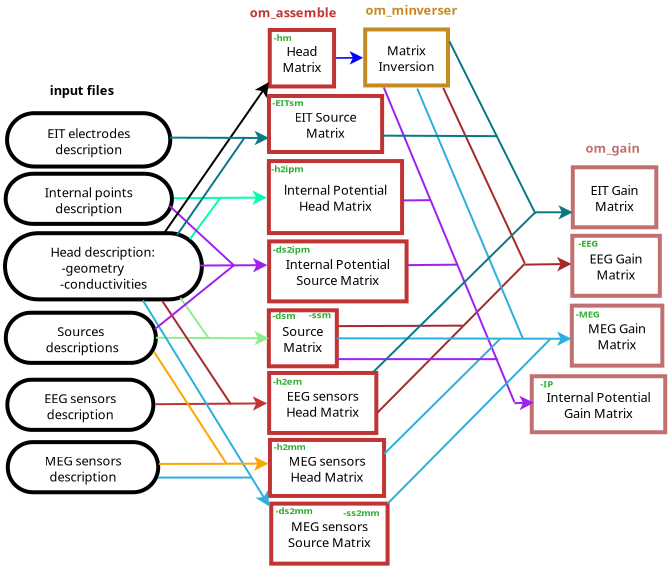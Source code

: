 <?xml version="1.0" encoding="UTF-8"?>
<dia:diagram xmlns:dia="http://www.lysator.liu.se/~alla/dia/">
  <dia:layer name="Background" visible="true" active="true">
    <dia:object type="Flowchart - Terminal" version="1" id="O0">
      <dia:attribute name="obj_pos">
        <dia:point val="-9.387,3.154"/>
      </dia:attribute>
      <dia:attribute name="obj_bb">
        <dia:rectangle val="-9.487,3.054;0.556,6.561"/>
      </dia:attribute>
      <dia:attribute name="meta">
        <dia:composite type="dict"/>
      </dia:attribute>
      <dia:attribute name="elem_corner">
        <dia:point val="-9.387,3.154"/>
      </dia:attribute>
      <dia:attribute name="elem_width">
        <dia:real val="9.843"/>
      </dia:attribute>
      <dia:attribute name="elem_height">
        <dia:real val="3.307"/>
      </dia:attribute>
      <dia:attribute name="line_width">
        <dia:real val="0.2"/>
      </dia:attribute>
      <dia:attribute name="line_colour">
        <dia:color val="#000000"/>
      </dia:attribute>
      <dia:attribute name="fill_colour">
        <dia:color val="#ffffff"/>
      </dia:attribute>
      <dia:attribute name="show_background">
        <dia:boolean val="true"/>
      </dia:attribute>
      <dia:attribute name="line_style">
        <dia:enum val="0"/>
        <dia:real val="1"/>
      </dia:attribute>
      <dia:attribute name="padding">
        <dia:real val="0.354"/>
      </dia:attribute>
      <dia:attribute name="text">
        <dia:composite type="text">
          <dia:attribute name="string">
            <dia:string>#Head description:
-geometry       
-conductivities#</dia:string>
          </dia:attribute>
          <dia:attribute name="font">
            <dia:font family="sans" style="0" name="Helvetica"/>
          </dia:attribute>
          <dia:attribute name="height">
            <dia:real val="0.8"/>
          </dia:attribute>
          <dia:attribute name="pos">
            <dia:point val="-4.465,4.208"/>
          </dia:attribute>
          <dia:attribute name="color">
            <dia:color val="#000000"/>
          </dia:attribute>
          <dia:attribute name="alignment">
            <dia:enum val="1"/>
          </dia:attribute>
        </dia:composite>
      </dia:attribute>
      <dia:attribute name="flip_horizontal">
        <dia:boolean val="false"/>
      </dia:attribute>
      <dia:attribute name="flip_vertical">
        <dia:boolean val="false"/>
      </dia:attribute>
      <dia:attribute name="subscale">
        <dia:real val="1"/>
      </dia:attribute>
    </dia:object>
    <dia:object type="Flowchart - Box" version="0" id="O1">
      <dia:attribute name="obj_pos">
        <dia:point val="3.851,-7.008"/>
      </dia:attribute>
      <dia:attribute name="obj_bb">
        <dia:rectangle val="3.751,-7.108;7.166,-4.084"/>
      </dia:attribute>
      <dia:attribute name="elem_corner">
        <dia:point val="3.851,-7.008"/>
      </dia:attribute>
      <dia:attribute name="elem_width">
        <dia:real val="3.215"/>
      </dia:attribute>
      <dia:attribute name="elem_height">
        <dia:real val="2.825"/>
      </dia:attribute>
      <dia:attribute name="border_width">
        <dia:real val="0.2"/>
      </dia:attribute>
      <dia:attribute name="border_color">
        <dia:color val="#c23434"/>
      </dia:attribute>
      <dia:attribute name="show_background">
        <dia:boolean val="true"/>
      </dia:attribute>
      <dia:attribute name="padding">
        <dia:real val="0.5"/>
      </dia:attribute>
      <dia:attribute name="text">
        <dia:composite type="text">
          <dia:attribute name="string">
            <dia:string>#Head
Matrix#</dia:string>
          </dia:attribute>
          <dia:attribute name="font">
            <dia:font family="sans" style="0" name="Helvetica"/>
          </dia:attribute>
          <dia:attribute name="height">
            <dia:real val="0.8"/>
          </dia:attribute>
          <dia:attribute name="pos">
            <dia:point val="5.458,-5.801"/>
          </dia:attribute>
          <dia:attribute name="color">
            <dia:color val="#000000"/>
          </dia:attribute>
          <dia:attribute name="alignment">
            <dia:enum val="1"/>
          </dia:attribute>
        </dia:composite>
      </dia:attribute>
    </dia:object>
    <dia:object type="Flowchart - Box" version="0" id="O2">
      <dia:attribute name="obj_pos">
        <dia:point val="3.805,7.008"/>
      </dia:attribute>
      <dia:attribute name="obj_bb">
        <dia:rectangle val="3.705,6.908;7.305,9.908"/>
      </dia:attribute>
      <dia:attribute name="elem_corner">
        <dia:point val="3.805,7.008"/>
      </dia:attribute>
      <dia:attribute name="elem_width">
        <dia:real val="3.4"/>
      </dia:attribute>
      <dia:attribute name="elem_height">
        <dia:real val="2.8"/>
      </dia:attribute>
      <dia:attribute name="border_width">
        <dia:real val="0.2"/>
      </dia:attribute>
      <dia:attribute name="border_color">
        <dia:color val="#c23434"/>
      </dia:attribute>
      <dia:attribute name="show_background">
        <dia:boolean val="true"/>
      </dia:attribute>
      <dia:attribute name="padding">
        <dia:real val="0.5"/>
      </dia:attribute>
      <dia:attribute name="text">
        <dia:composite type="text">
          <dia:attribute name="string">
            <dia:string>#Source
Matrix#</dia:string>
          </dia:attribute>
          <dia:attribute name="font">
            <dia:font family="sans" style="0" name="Helvetica"/>
          </dia:attribute>
          <dia:attribute name="height">
            <dia:real val="0.8"/>
          </dia:attribute>
          <dia:attribute name="pos">
            <dia:point val="5.505,8.203"/>
          </dia:attribute>
          <dia:attribute name="color">
            <dia:color val="#000000"/>
          </dia:attribute>
          <dia:attribute name="alignment">
            <dia:enum val="1"/>
          </dia:attribute>
        </dia:composite>
      </dia:attribute>
    </dia:object>
    <dia:object type="Flowchart - Terminal" version="1" id="O3">
      <dia:attribute name="obj_pos">
        <dia:point val="-9.347,7.129"/>
      </dia:attribute>
      <dia:attribute name="obj_bb">
        <dia:rectangle val="-9.447,7.029;-1.744,9.736"/>
      </dia:attribute>
      <dia:attribute name="meta">
        <dia:composite type="dict"/>
      </dia:attribute>
      <dia:attribute name="elem_corner">
        <dia:point val="-9.347,7.129"/>
      </dia:attribute>
      <dia:attribute name="elem_width">
        <dia:real val="7.503"/>
      </dia:attribute>
      <dia:attribute name="elem_height">
        <dia:real val="2.507"/>
      </dia:attribute>
      <dia:attribute name="line_width">
        <dia:real val="0.2"/>
      </dia:attribute>
      <dia:attribute name="line_colour">
        <dia:color val="#000000"/>
      </dia:attribute>
      <dia:attribute name="fill_colour">
        <dia:color val="#ffffff"/>
      </dia:attribute>
      <dia:attribute name="show_background">
        <dia:boolean val="true"/>
      </dia:attribute>
      <dia:attribute name="line_style">
        <dia:enum val="0"/>
        <dia:real val="1"/>
      </dia:attribute>
      <dia:attribute name="padding">
        <dia:real val="0.354"/>
      </dia:attribute>
      <dia:attribute name="text">
        <dia:composite type="text">
          <dia:attribute name="string">
            <dia:string>#Sources
 descriptions#</dia:string>
          </dia:attribute>
          <dia:attribute name="font">
            <dia:font family="sans" style="0" name="Helvetica"/>
          </dia:attribute>
          <dia:attribute name="height">
            <dia:real val="0.8"/>
          </dia:attribute>
          <dia:attribute name="pos">
            <dia:point val="-5.596,8.183"/>
          </dia:attribute>
          <dia:attribute name="color">
            <dia:color val="#000000"/>
          </dia:attribute>
          <dia:attribute name="alignment">
            <dia:enum val="1"/>
          </dia:attribute>
        </dia:composite>
      </dia:attribute>
      <dia:attribute name="flip_horizontal">
        <dia:boolean val="false"/>
      </dia:attribute>
      <dia:attribute name="flip_vertical">
        <dia:boolean val="false"/>
      </dia:attribute>
      <dia:attribute name="subscale">
        <dia:real val="1"/>
      </dia:attribute>
    </dia:object>
    <dia:object type="Flowchart - Terminal" version="1" id="O4">
      <dia:attribute name="obj_pos">
        <dia:point val="-9.27,10.479"/>
      </dia:attribute>
      <dia:attribute name="obj_bb">
        <dia:rectangle val="-9.37,10.379;-1.87,13.086"/>
      </dia:attribute>
      <dia:attribute name="meta">
        <dia:composite type="dict"/>
      </dia:attribute>
      <dia:attribute name="elem_corner">
        <dia:point val="-9.27,10.479"/>
      </dia:attribute>
      <dia:attribute name="elem_width">
        <dia:real val="7.301"/>
      </dia:attribute>
      <dia:attribute name="elem_height">
        <dia:real val="2.507"/>
      </dia:attribute>
      <dia:attribute name="line_width">
        <dia:real val="0.2"/>
      </dia:attribute>
      <dia:attribute name="line_colour">
        <dia:color val="#000000"/>
      </dia:attribute>
      <dia:attribute name="fill_colour">
        <dia:color val="#ffffff"/>
      </dia:attribute>
      <dia:attribute name="show_background">
        <dia:boolean val="true"/>
      </dia:attribute>
      <dia:attribute name="line_style">
        <dia:enum val="0"/>
        <dia:real val="1"/>
      </dia:attribute>
      <dia:attribute name="padding">
        <dia:real val="0.354"/>
      </dia:attribute>
      <dia:attribute name="text">
        <dia:composite type="text">
          <dia:attribute name="string">
            <dia:string>#EEG sensors
description#</dia:string>
          </dia:attribute>
          <dia:attribute name="font">
            <dia:font family="sans" style="0" name="Helvetica"/>
          </dia:attribute>
          <dia:attribute name="height">
            <dia:real val="0.8"/>
          </dia:attribute>
          <dia:attribute name="pos">
            <dia:point val="-5.62,11.533"/>
          </dia:attribute>
          <dia:attribute name="color">
            <dia:color val="#000000"/>
          </dia:attribute>
          <dia:attribute name="alignment">
            <dia:enum val="1"/>
          </dia:attribute>
        </dia:composite>
      </dia:attribute>
      <dia:attribute name="flip_horizontal">
        <dia:boolean val="false"/>
      </dia:attribute>
      <dia:attribute name="flip_vertical">
        <dia:boolean val="false"/>
      </dia:attribute>
      <dia:attribute name="subscale">
        <dia:real val="1"/>
      </dia:attribute>
    </dia:object>
    <dia:object type="Flowchart - Terminal" version="1" id="O5">
      <dia:attribute name="obj_pos">
        <dia:point val="-9.248,13.599"/>
      </dia:attribute>
      <dia:attribute name="obj_bb">
        <dia:rectangle val="-9.348,13.499;-1.626,16.206"/>
      </dia:attribute>
      <dia:attribute name="meta">
        <dia:composite type="dict"/>
      </dia:attribute>
      <dia:attribute name="elem_corner">
        <dia:point val="-9.248,13.599"/>
      </dia:attribute>
      <dia:attribute name="elem_width">
        <dia:real val="7.522"/>
      </dia:attribute>
      <dia:attribute name="elem_height">
        <dia:real val="2.507"/>
      </dia:attribute>
      <dia:attribute name="line_width">
        <dia:real val="0.2"/>
      </dia:attribute>
      <dia:attribute name="line_colour">
        <dia:color val="#000000"/>
      </dia:attribute>
      <dia:attribute name="fill_colour">
        <dia:color val="#ffffff"/>
      </dia:attribute>
      <dia:attribute name="show_background">
        <dia:boolean val="true"/>
      </dia:attribute>
      <dia:attribute name="line_style">
        <dia:enum val="0"/>
        <dia:real val="1"/>
      </dia:attribute>
      <dia:attribute name="padding">
        <dia:real val="0.354"/>
      </dia:attribute>
      <dia:attribute name="text">
        <dia:composite type="text">
          <dia:attribute name="string">
            <dia:string>#MEG sensors
description#</dia:string>
          </dia:attribute>
          <dia:attribute name="font">
            <dia:font family="sans" style="0" name="Helvetica"/>
          </dia:attribute>
          <dia:attribute name="height">
            <dia:real val="0.8"/>
          </dia:attribute>
          <dia:attribute name="pos">
            <dia:point val="-5.487,14.653"/>
          </dia:attribute>
          <dia:attribute name="color">
            <dia:color val="#000000"/>
          </dia:attribute>
          <dia:attribute name="alignment">
            <dia:enum val="1"/>
          </dia:attribute>
        </dia:composite>
      </dia:attribute>
      <dia:attribute name="flip_horizontal">
        <dia:boolean val="false"/>
      </dia:attribute>
      <dia:attribute name="flip_vertical">
        <dia:boolean val="false"/>
      </dia:attribute>
      <dia:attribute name="subscale">
        <dia:real val="1"/>
      </dia:attribute>
    </dia:object>
    <dia:object type="Flowchart - Box" version="0" id="O6">
      <dia:attribute name="obj_pos">
        <dia:point val="3.82,10.141"/>
      </dia:attribute>
      <dia:attribute name="obj_bb">
        <dia:rectangle val="3.72,10.041;9.28,13.241"/>
      </dia:attribute>
      <dia:attribute name="elem_corner">
        <dia:point val="3.82,10.141"/>
      </dia:attribute>
      <dia:attribute name="elem_width">
        <dia:real val="5.36"/>
      </dia:attribute>
      <dia:attribute name="elem_height">
        <dia:real val="3"/>
      </dia:attribute>
      <dia:attribute name="border_width">
        <dia:real val="0.2"/>
      </dia:attribute>
      <dia:attribute name="border_color">
        <dia:color val="#c23434"/>
      </dia:attribute>
      <dia:attribute name="show_background">
        <dia:boolean val="true"/>
      </dia:attribute>
      <dia:attribute name="padding">
        <dia:real val="0.6"/>
      </dia:attribute>
      <dia:attribute name="text">
        <dia:composite type="text">
          <dia:attribute name="string">
            <dia:string>#EEG sensors
Head Matrix#</dia:string>
          </dia:attribute>
          <dia:attribute name="font">
            <dia:font family="sans" style="0" name="Helvetica"/>
          </dia:attribute>
          <dia:attribute name="height">
            <dia:real val="0.8"/>
          </dia:attribute>
          <dia:attribute name="pos">
            <dia:point val="6.5,11.436"/>
          </dia:attribute>
          <dia:attribute name="color">
            <dia:color val="#000000"/>
          </dia:attribute>
          <dia:attribute name="alignment">
            <dia:enum val="1"/>
          </dia:attribute>
        </dia:composite>
      </dia:attribute>
    </dia:object>
    <dia:object type="Flowchart - Box" version="0" id="O7">
      <dia:attribute name="obj_pos">
        <dia:point val="3.86,13.491"/>
      </dia:attribute>
      <dia:attribute name="obj_bb">
        <dia:rectangle val="3.76,13.391;9.667,16.391"/>
      </dia:attribute>
      <dia:attribute name="elem_corner">
        <dia:point val="3.86,13.491"/>
      </dia:attribute>
      <dia:attribute name="elem_width">
        <dia:real val="5.706"/>
      </dia:attribute>
      <dia:attribute name="elem_height">
        <dia:real val="2.8"/>
      </dia:attribute>
      <dia:attribute name="border_width">
        <dia:real val="0.2"/>
      </dia:attribute>
      <dia:attribute name="border_color">
        <dia:color val="#c23434"/>
      </dia:attribute>
      <dia:attribute name="show_background">
        <dia:boolean val="true"/>
      </dia:attribute>
      <dia:attribute name="padding">
        <dia:real val="0.5"/>
      </dia:attribute>
      <dia:attribute name="text">
        <dia:composite type="text">
          <dia:attribute name="string">
            <dia:string>#MEG sensors
Head Matrix#</dia:string>
          </dia:attribute>
          <dia:attribute name="font">
            <dia:font family="sans" style="0" name="Helvetica"/>
          </dia:attribute>
          <dia:attribute name="height">
            <dia:real val="0.8"/>
          </dia:attribute>
          <dia:attribute name="pos">
            <dia:point val="6.714,14.686"/>
          </dia:attribute>
          <dia:attribute name="color">
            <dia:color val="#000000"/>
          </dia:attribute>
          <dia:attribute name="alignment">
            <dia:enum val="1"/>
          </dia:attribute>
        </dia:composite>
      </dia:attribute>
    </dia:object>
    <dia:object type="Flowchart - Box" version="0" id="O8">
      <dia:attribute name="obj_pos">
        <dia:point val="3.925,16.674"/>
      </dia:attribute>
      <dia:attribute name="obj_bb">
        <dia:rectangle val="3.825,16.575;9.842,19.774"/>
      </dia:attribute>
      <dia:attribute name="elem_corner">
        <dia:point val="3.925,16.674"/>
      </dia:attribute>
      <dia:attribute name="elem_width">
        <dia:real val="5.817"/>
      </dia:attribute>
      <dia:attribute name="elem_height">
        <dia:real val="3"/>
      </dia:attribute>
      <dia:attribute name="border_width">
        <dia:real val="0.2"/>
      </dia:attribute>
      <dia:attribute name="border_color">
        <dia:color val="#c23434"/>
      </dia:attribute>
      <dia:attribute name="show_background">
        <dia:boolean val="true"/>
      </dia:attribute>
      <dia:attribute name="padding">
        <dia:real val="0.6"/>
      </dia:attribute>
      <dia:attribute name="text">
        <dia:composite type="text">
          <dia:attribute name="string">
            <dia:string>#MEG sensors
Source Matrix#</dia:string>
          </dia:attribute>
          <dia:attribute name="font">
            <dia:font family="sans" style="0" name="Helvetica"/>
          </dia:attribute>
          <dia:attribute name="height">
            <dia:real val="0.8"/>
          </dia:attribute>
          <dia:attribute name="pos">
            <dia:point val="6.833,17.97"/>
          </dia:attribute>
          <dia:attribute name="color">
            <dia:color val="#000000"/>
          </dia:attribute>
          <dia:attribute name="alignment">
            <dia:enum val="1"/>
          </dia:attribute>
        </dia:composite>
      </dia:attribute>
    </dia:object>
    <dia:object type="Flowchart - Box" version="0" id="O9">
      <dia:attribute name="obj_pos">
        <dia:point val="8.622,-7.034"/>
      </dia:attribute>
      <dia:attribute name="obj_bb">
        <dia:rectangle val="8.522,-7.134;12.862,-4.134"/>
      </dia:attribute>
      <dia:attribute name="elem_corner">
        <dia:point val="8.622,-7.034"/>
      </dia:attribute>
      <dia:attribute name="elem_width">
        <dia:real val="4.14"/>
      </dia:attribute>
      <dia:attribute name="elem_height">
        <dia:real val="2.8"/>
      </dia:attribute>
      <dia:attribute name="border_width">
        <dia:real val="0.2"/>
      </dia:attribute>
      <dia:attribute name="border_color">
        <dia:color val="#c58a20"/>
      </dia:attribute>
      <dia:attribute name="show_background">
        <dia:boolean val="true"/>
      </dia:attribute>
      <dia:attribute name="padding">
        <dia:real val="0.5"/>
      </dia:attribute>
      <dia:attribute name="text">
        <dia:composite type="text">
          <dia:attribute name="string">
            <dia:string>#Matrix
Inversion#</dia:string>
          </dia:attribute>
          <dia:attribute name="font">
            <dia:font family="sans" style="0" name="Helvetica"/>
          </dia:attribute>
          <dia:attribute name="height">
            <dia:real val="0.8"/>
          </dia:attribute>
          <dia:attribute name="pos">
            <dia:point val="10.692,-5.839"/>
          </dia:attribute>
          <dia:attribute name="color">
            <dia:color val="#000000"/>
          </dia:attribute>
          <dia:attribute name="alignment">
            <dia:enum val="1"/>
          </dia:attribute>
        </dia:composite>
      </dia:attribute>
    </dia:object>
    <dia:object type="Flowchart - Box" version="0" id="O10">
      <dia:attribute name="obj_pos">
        <dia:point val="18.978,3.283"/>
      </dia:attribute>
      <dia:attribute name="obj_bb">
        <dia:rectangle val="18.878,3.183;23.455,6.383"/>
      </dia:attribute>
      <dia:attribute name="elem_corner">
        <dia:point val="18.978,3.283"/>
      </dia:attribute>
      <dia:attribute name="elem_width">
        <dia:real val="4.378"/>
      </dia:attribute>
      <dia:attribute name="elem_height">
        <dia:real val="3"/>
      </dia:attribute>
      <dia:attribute name="border_width">
        <dia:real val="0.2"/>
      </dia:attribute>
      <dia:attribute name="border_color">
        <dia:color val="#c17070"/>
      </dia:attribute>
      <dia:attribute name="show_background">
        <dia:boolean val="true"/>
      </dia:attribute>
      <dia:attribute name="padding">
        <dia:real val="0.6"/>
      </dia:attribute>
      <dia:attribute name="text">
        <dia:composite type="text">
          <dia:attribute name="string">
            <dia:string>#EEG Gain
Matrix#</dia:string>
          </dia:attribute>
          <dia:attribute name="font">
            <dia:font family="sans" style="0" name="Helvetica"/>
          </dia:attribute>
          <dia:attribute name="height">
            <dia:real val="0.8"/>
          </dia:attribute>
          <dia:attribute name="pos">
            <dia:point val="21.167,4.578"/>
          </dia:attribute>
          <dia:attribute name="color">
            <dia:color val="#000000"/>
          </dia:attribute>
          <dia:attribute name="alignment">
            <dia:enum val="1"/>
          </dia:attribute>
        </dia:composite>
      </dia:attribute>
    </dia:object>
    <dia:object type="Flowchart - Box" version="0" id="O11">
      <dia:attribute name="obj_pos">
        <dia:point val="18.954,6.775"/>
      </dia:attribute>
      <dia:attribute name="obj_bb">
        <dia:rectangle val="18.854,6.675;23.579,9.875"/>
      </dia:attribute>
      <dia:attribute name="elem_corner">
        <dia:point val="18.954,6.775"/>
      </dia:attribute>
      <dia:attribute name="elem_width">
        <dia:real val="4.525"/>
      </dia:attribute>
      <dia:attribute name="elem_height">
        <dia:real val="3"/>
      </dia:attribute>
      <dia:attribute name="border_width">
        <dia:real val="0.2"/>
      </dia:attribute>
      <dia:attribute name="border_color">
        <dia:color val="#c17070"/>
      </dia:attribute>
      <dia:attribute name="show_background">
        <dia:boolean val="true"/>
      </dia:attribute>
      <dia:attribute name="padding">
        <dia:real val="0.6"/>
      </dia:attribute>
      <dia:attribute name="text">
        <dia:composite type="text">
          <dia:attribute name="string">
            <dia:string>#MEG Gain
Matrix#</dia:string>
          </dia:attribute>
          <dia:attribute name="font">
            <dia:font family="sans" style="0" name="Helvetica"/>
          </dia:attribute>
          <dia:attribute name="height">
            <dia:real val="0.8"/>
          </dia:attribute>
          <dia:attribute name="pos">
            <dia:point val="21.217,8.07"/>
          </dia:attribute>
          <dia:attribute name="color">
            <dia:color val="#000000"/>
          </dia:attribute>
          <dia:attribute name="alignment">
            <dia:enum val="1"/>
          </dia:attribute>
        </dia:composite>
      </dia:attribute>
    </dia:object>
    <dia:object type="Standard - Line" version="0" id="O12">
      <dia:attribute name="obj_pos">
        <dia:point val="7.166,-5.608"/>
      </dia:attribute>
      <dia:attribute name="obj_bb">
        <dia:rectangle val="7.126,-5.953;8.611,-5.274"/>
      </dia:attribute>
      <dia:attribute name="conn_endpoints">
        <dia:point val="7.166,-5.608"/>
        <dia:point val="8.522,-5.618"/>
      </dia:attribute>
      <dia:attribute name="numcp">
        <dia:int val="1"/>
      </dia:attribute>
      <dia:attribute name="line_color">
        <dia:color val="#0000ff"/>
      </dia:attribute>
      <dia:attribute name="line_width">
        <dia:real val="0.08"/>
      </dia:attribute>
      <dia:attribute name="end_arrow">
        <dia:enum val="22"/>
      </dia:attribute>
      <dia:attribute name="end_arrow_length">
        <dia:real val="0.5"/>
      </dia:attribute>
      <dia:attribute name="end_arrow_width">
        <dia:real val="0.5"/>
      </dia:attribute>
      <dia:connections>
        <dia:connection handle="0" to="O1" connection="16"/>
        <dia:connection handle="1" to="O9" connection="16"/>
      </dia:connections>
    </dia:object>
    <dia:object type="Standard - Line" version="0" id="O13">
      <dia:attribute name="obj_pos">
        <dia:point val="-1.844,8.383"/>
      </dia:attribute>
      <dia:attribute name="obj_bb">
        <dia:rectangle val="-1.894,8.043;3.916,8.767"/>
      </dia:attribute>
      <dia:attribute name="conn_endpoints">
        <dia:point val="-1.844,8.383"/>
        <dia:point val="3.805,8.408"/>
      </dia:attribute>
      <dia:attribute name="numcp">
        <dia:int val="1"/>
      </dia:attribute>
      <dia:attribute name="line_color">
        <dia:color val="#90ee90"/>
      </dia:attribute>
      <dia:attribute name="end_arrow">
        <dia:enum val="22"/>
      </dia:attribute>
      <dia:attribute name="end_arrow_length">
        <dia:real val="0.5"/>
      </dia:attribute>
      <dia:attribute name="end_arrow_width">
        <dia:real val="0.5"/>
      </dia:attribute>
      <dia:connections>
        <dia:connection handle="0" to="O3" connection="10"/>
        <dia:connection handle="1" to="O2" connection="7"/>
      </dia:connections>
    </dia:object>
    <dia:object type="Standard - Line" version="0" id="O14">
      <dia:attribute name="obj_pos">
        <dia:point val="-1.872,11.705"/>
      </dia:attribute>
      <dia:attribute name="obj_bb">
        <dia:rectangle val="-1.923,11.305;3.831,12.029"/>
      </dia:attribute>
      <dia:attribute name="conn_endpoints">
        <dia:point val="-1.872,11.705"/>
        <dia:point val="3.72,11.662"/>
      </dia:attribute>
      <dia:attribute name="numcp">
        <dia:int val="1"/>
      </dia:attribute>
      <dia:attribute name="line_color">
        <dia:color val="#c23434"/>
      </dia:attribute>
      <dia:attribute name="end_arrow">
        <dia:enum val="22"/>
      </dia:attribute>
      <dia:attribute name="end_arrow_length">
        <dia:real val="0.5"/>
      </dia:attribute>
      <dia:attribute name="end_arrow_width">
        <dia:real val="0.5"/>
      </dia:attribute>
      <dia:connections>
        <dia:connection handle="0" to="O4" connection="16"/>
        <dia:connection handle="1" to="O6" connection="16"/>
      </dia:connections>
    </dia:object>
    <dia:object type="Flowchart - Box" version="0" id="O15">
      <dia:attribute name="obj_pos">
        <dia:point val="3.807,-0.453"/>
      </dia:attribute>
      <dia:attribute name="obj_bb">
        <dia:rectangle val="3.707,-0.553;10.567,3.247"/>
      </dia:attribute>
      <dia:attribute name="elem_corner">
        <dia:point val="3.807,-0.453"/>
      </dia:attribute>
      <dia:attribute name="elem_width">
        <dia:real val="6.66"/>
      </dia:attribute>
      <dia:attribute name="elem_height">
        <dia:real val="3.6"/>
      </dia:attribute>
      <dia:attribute name="border_width">
        <dia:real val="0.2"/>
      </dia:attribute>
      <dia:attribute name="border_color">
        <dia:color val="#c23434"/>
      </dia:attribute>
      <dia:attribute name="show_background">
        <dia:boolean val="true"/>
      </dia:attribute>
      <dia:attribute name="padding">
        <dia:real val="0.5"/>
      </dia:attribute>
      <dia:attribute name="text">
        <dia:composite type="text">
          <dia:attribute name="string">
            <dia:string>#lnternal Potential
Head Matrix#</dia:string>
          </dia:attribute>
          <dia:attribute name="font">
            <dia:font family="sans" style="0" name="Helvetica"/>
          </dia:attribute>
          <dia:attribute name="height">
            <dia:real val="0.8"/>
          </dia:attribute>
          <dia:attribute name="pos">
            <dia:point val="7.137,1.142"/>
          </dia:attribute>
          <dia:attribute name="color">
            <dia:color val="#000000"/>
          </dia:attribute>
          <dia:attribute name="alignment">
            <dia:enum val="1"/>
          </dia:attribute>
        </dia:composite>
      </dia:attribute>
    </dia:object>
    <dia:object type="Flowchart - Terminal" version="1" id="O16">
      <dia:attribute name="obj_pos">
        <dia:point val="-9.354,0.18"/>
      </dia:attribute>
      <dia:attribute name="obj_bb">
        <dia:rectangle val="-9.454,0.08;-0.941,2.787"/>
      </dia:attribute>
      <dia:attribute name="meta">
        <dia:composite type="dict"/>
      </dia:attribute>
      <dia:attribute name="elem_corner">
        <dia:point val="-9.354,0.18"/>
      </dia:attribute>
      <dia:attribute name="elem_width">
        <dia:real val="8.313"/>
      </dia:attribute>
      <dia:attribute name="elem_height">
        <dia:real val="2.507"/>
      </dia:attribute>
      <dia:attribute name="line_width">
        <dia:real val="0.2"/>
      </dia:attribute>
      <dia:attribute name="line_colour">
        <dia:color val="#000000"/>
      </dia:attribute>
      <dia:attribute name="fill_colour">
        <dia:color val="#ffffff"/>
      </dia:attribute>
      <dia:attribute name="show_background">
        <dia:boolean val="true"/>
      </dia:attribute>
      <dia:attribute name="line_style">
        <dia:enum val="0"/>
        <dia:real val="1"/>
      </dia:attribute>
      <dia:attribute name="padding">
        <dia:real val="0.354"/>
      </dia:attribute>
      <dia:attribute name="text">
        <dia:composite type="text">
          <dia:attribute name="string">
            <dia:string>#Internal points
description#</dia:string>
          </dia:attribute>
          <dia:attribute name="font">
            <dia:font family="sans" style="0" name="Helvetica"/>
          </dia:attribute>
          <dia:attribute name="height">
            <dia:real val="0.8"/>
          </dia:attribute>
          <dia:attribute name="pos">
            <dia:point val="-5.197,1.234"/>
          </dia:attribute>
          <dia:attribute name="color">
            <dia:color val="#000000"/>
          </dia:attribute>
          <dia:attribute name="alignment">
            <dia:enum val="1"/>
          </dia:attribute>
        </dia:composite>
      </dia:attribute>
      <dia:attribute name="flip_horizontal">
        <dia:boolean val="false"/>
      </dia:attribute>
      <dia:attribute name="flip_vertical">
        <dia:boolean val="false"/>
      </dia:attribute>
      <dia:attribute name="subscale">
        <dia:real val="1"/>
      </dia:attribute>
    </dia:object>
    <dia:object type="Flowchart - Box" version="0" id="O17">
      <dia:attribute name="obj_pos">
        <dia:point val="16.951,10.305"/>
      </dia:attribute>
      <dia:attribute name="obj_bb">
        <dia:rectangle val="16.851,10.205;23.724,13.205"/>
      </dia:attribute>
      <dia:attribute name="elem_corner">
        <dia:point val="16.951,10.305"/>
      </dia:attribute>
      <dia:attribute name="elem_width">
        <dia:real val="6.673"/>
      </dia:attribute>
      <dia:attribute name="elem_height">
        <dia:real val="2.8"/>
      </dia:attribute>
      <dia:attribute name="border_width">
        <dia:real val="0.2"/>
      </dia:attribute>
      <dia:attribute name="border_color">
        <dia:color val="#c17070"/>
      </dia:attribute>
      <dia:attribute name="show_background">
        <dia:boolean val="true"/>
      </dia:attribute>
      <dia:attribute name="padding">
        <dia:real val="0.5"/>
      </dia:attribute>
      <dia:attribute name="text">
        <dia:composite type="text">
          <dia:attribute name="string">
            <dia:string>#Internal Potential
Gain Matrix#</dia:string>
          </dia:attribute>
          <dia:attribute name="font">
            <dia:font family="sans" style="0" name="Helvetica"/>
          </dia:attribute>
          <dia:attribute name="height">
            <dia:real val="0.8"/>
          </dia:attribute>
          <dia:attribute name="pos">
            <dia:point val="20.287,11.5"/>
          </dia:attribute>
          <dia:attribute name="color">
            <dia:color val="#000000"/>
          </dia:attribute>
          <dia:attribute name="alignment">
            <dia:enum val="1"/>
          </dia:attribute>
        </dia:composite>
      </dia:attribute>
    </dia:object>
    <dia:object type="Flowchart - Box" version="0" id="O18">
      <dia:attribute name="obj_pos">
        <dia:point val="3.819,3.563"/>
      </dia:attribute>
      <dia:attribute name="obj_bb">
        <dia:rectangle val="3.719,3.463;10.791,6.663"/>
      </dia:attribute>
      <dia:attribute name="elem_corner">
        <dia:point val="3.819,3.563"/>
      </dia:attribute>
      <dia:attribute name="elem_width">
        <dia:real val="6.873"/>
      </dia:attribute>
      <dia:attribute name="elem_height">
        <dia:real val="3"/>
      </dia:attribute>
      <dia:attribute name="border_width">
        <dia:real val="0.2"/>
      </dia:attribute>
      <dia:attribute name="border_color">
        <dia:color val="#c23434"/>
      </dia:attribute>
      <dia:attribute name="show_background">
        <dia:boolean val="true"/>
      </dia:attribute>
      <dia:attribute name="padding">
        <dia:real val="0.6"/>
      </dia:attribute>
      <dia:attribute name="text">
        <dia:composite type="text">
          <dia:attribute name="string">
            <dia:string>#Internal Potential
Source Matrix#</dia:string>
          </dia:attribute>
          <dia:attribute name="font">
            <dia:font family="sans" style="0" name="Helvetica"/>
          </dia:attribute>
          <dia:attribute name="height">
            <dia:real val="0.8"/>
          </dia:attribute>
          <dia:attribute name="pos">
            <dia:point val="7.255,4.858"/>
          </dia:attribute>
          <dia:attribute name="color">
            <dia:color val="#000000"/>
          </dia:attribute>
          <dia:attribute name="alignment">
            <dia:enum val="1"/>
          </dia:attribute>
        </dia:composite>
      </dia:attribute>
    </dia:object>
    <dia:object type="Standard - Line" version="0" id="O19">
      <dia:attribute name="obj_pos">
        <dia:point val="-0.142,3.45"/>
      </dia:attribute>
      <dia:attribute name="obj_bb">
        <dia:rectangle val="-0.212,1.317;1.451,3.52"/>
      </dia:attribute>
      <dia:attribute name="conn_endpoints">
        <dia:point val="-0.142,3.45"/>
        <dia:point val="1.382,1.387"/>
      </dia:attribute>
      <dia:attribute name="numcp">
        <dia:int val="1"/>
      </dia:attribute>
      <dia:attribute name="line_color">
        <dia:color val="#00ffb0"/>
      </dia:attribute>
      <dia:connections>
        <dia:connection handle="1" to="O26" connection="0"/>
      </dia:connections>
    </dia:object>
    <dia:object type="Standard - Line" version="0" id="O20">
      <dia:attribute name="obj_pos">
        <dia:point val="-0.618,6.385"/>
      </dia:attribute>
      <dia:attribute name="obj_bb">
        <dia:rectangle val="-0.688,6.315;0.858,8.461"/>
      </dia:attribute>
      <dia:attribute name="conn_endpoints">
        <dia:point val="-0.618,6.385"/>
        <dia:point val="0.788,8.392"/>
      </dia:attribute>
      <dia:attribute name="numcp">
        <dia:int val="1"/>
      </dia:attribute>
      <dia:attribute name="line_color">
        <dia:color val="#90ee90"/>
      </dia:attribute>
    </dia:object>
    <dia:object type="Standard - Line" version="0" id="O21">
      <dia:attribute name="obj_pos">
        <dia:point val="-1.512,6.558"/>
      </dia:attribute>
      <dia:attribute name="obj_bb">
        <dia:rectangle val="-1.581,6.489;1.969,11.766"/>
      </dia:attribute>
      <dia:attribute name="conn_endpoints">
        <dia:point val="-1.512,6.558"/>
        <dia:point val="1.9,11.696"/>
      </dia:attribute>
      <dia:attribute name="numcp">
        <dia:int val="1"/>
      </dia:attribute>
      <dia:attribute name="line_color">
        <dia:color val="#a52a2a"/>
      </dia:attribute>
    </dia:object>
    <dia:object type="Standard - Line" version="0" id="O22">
      <dia:attribute name="obj_pos">
        <dia:point val="-2.494,6.51"/>
      </dia:attribute>
      <dia:attribute name="obj_bb">
        <dia:rectangle val="-2.563,6.441;3.895,16.905"/>
      </dia:attribute>
      <dia:attribute name="conn_endpoints">
        <dia:point val="-2.494,6.51"/>
        <dia:point val="3.826,16.81"/>
      </dia:attribute>
      <dia:attribute name="numcp">
        <dia:int val="1"/>
      </dia:attribute>
      <dia:attribute name="line_color">
        <dia:color val="#2dafde"/>
      </dia:attribute>
      <dia:attribute name="end_arrow">
        <dia:enum val="22"/>
      </dia:attribute>
      <dia:attribute name="end_arrow_length">
        <dia:real val="0.5"/>
      </dia:attribute>
      <dia:attribute name="end_arrow_width">
        <dia:real val="0.5"/>
      </dia:attribute>
    </dia:object>
    <dia:object type="Standard - Line" version="0" id="O23">
      <dia:attribute name="obj_pos">
        <dia:point val="0.378,4.77"/>
      </dia:attribute>
      <dia:attribute name="obj_bb">
        <dia:rectangle val="0.328,4.392;3.845,5.115"/>
      </dia:attribute>
      <dia:attribute name="conn_endpoints">
        <dia:point val="0.378,4.77"/>
        <dia:point val="3.733,4.75"/>
      </dia:attribute>
      <dia:attribute name="numcp">
        <dia:int val="1"/>
      </dia:attribute>
      <dia:attribute name="line_color">
        <dia:color val="#a020f0"/>
      </dia:attribute>
      <dia:attribute name="end_arrow">
        <dia:enum val="22"/>
      </dia:attribute>
      <dia:attribute name="end_arrow_length">
        <dia:real val="0.5"/>
      </dia:attribute>
      <dia:attribute name="end_arrow_width">
        <dia:real val="0.5"/>
      </dia:attribute>
    </dia:object>
    <dia:object type="Standard - Line" version="0" id="O24">
      <dia:attribute name="obj_pos">
        <dia:point val="-1.734,15.37"/>
      </dia:attribute>
      <dia:attribute name="obj_bb">
        <dia:rectangle val="-1.784,15.32;2.968,15.42"/>
      </dia:attribute>
      <dia:attribute name="conn_endpoints">
        <dia:point val="-1.734,15.37"/>
        <dia:point val="2.918,15.37"/>
      </dia:attribute>
      <dia:attribute name="numcp">
        <dia:int val="1"/>
      </dia:attribute>
      <dia:attribute name="line_color">
        <dia:color val="#2dafde"/>
      </dia:attribute>
    </dia:object>
    <dia:object type="Standard - Line" version="0" id="O25">
      <dia:attribute name="obj_pos">
        <dia:point val="-1.694,14.69"/>
      </dia:attribute>
      <dia:attribute name="obj_bb">
        <dia:rectangle val="-1.744,14.315;3.895,15.039"/>
      </dia:attribute>
      <dia:attribute name="conn_endpoints">
        <dia:point val="-1.694,14.69"/>
        <dia:point val="3.783,14.675"/>
      </dia:attribute>
      <dia:attribute name="numcp">
        <dia:int val="1"/>
      </dia:attribute>
      <dia:attribute name="line_color">
        <dia:color val="#ffa500"/>
      </dia:attribute>
      <dia:attribute name="end_arrow">
        <dia:enum val="22"/>
      </dia:attribute>
      <dia:attribute name="end_arrow_length">
        <dia:real val="0.5"/>
      </dia:attribute>
      <dia:attribute name="end_arrow_width">
        <dia:real val="0.5"/>
      </dia:attribute>
    </dia:object>
    <dia:object type="Standard - Line" version="0" id="O26">
      <dia:attribute name="obj_pos">
        <dia:point val="-0.944,1.404"/>
      </dia:attribute>
      <dia:attribute name="obj_bb">
        <dia:rectangle val="-0.994,1.013;3.819,1.737"/>
      </dia:attribute>
      <dia:attribute name="conn_endpoints">
        <dia:point val="-0.944,1.404"/>
        <dia:point val="3.707,1.371"/>
      </dia:attribute>
      <dia:attribute name="numcp">
        <dia:int val="1"/>
      </dia:attribute>
      <dia:attribute name="line_color">
        <dia:color val="#00ffb0"/>
      </dia:attribute>
      <dia:attribute name="end_arrow">
        <dia:enum val="22"/>
      </dia:attribute>
      <dia:attribute name="end_arrow_length">
        <dia:real val="0.5"/>
      </dia:attribute>
      <dia:attribute name="end_arrow_width">
        <dia:real val="0.5"/>
      </dia:attribute>
      <dia:connections>
        <dia:connection handle="0" to="O16" connection="16"/>
        <dia:connection handle="1" to="O15" connection="16"/>
      </dia:connections>
    </dia:object>
    <dia:object type="Standard - Text" version="1" id="O27">
      <dia:attribute name="obj_pos">
        <dia:point val="7.137,1.347"/>
      </dia:attribute>
      <dia:attribute name="obj_bb">
        <dia:rectangle val="7.137,0.752;7.137,1.497"/>
      </dia:attribute>
      <dia:attribute name="text">
        <dia:composite type="text">
          <dia:attribute name="string">
            <dia:string>##</dia:string>
          </dia:attribute>
          <dia:attribute name="font">
            <dia:font family="sans" style="0" name="Helvetica"/>
          </dia:attribute>
          <dia:attribute name="height">
            <dia:real val="0.8"/>
          </dia:attribute>
          <dia:attribute name="pos">
            <dia:point val="7.137,1.347"/>
          </dia:attribute>
          <dia:attribute name="color">
            <dia:color val="#90ee90"/>
          </dia:attribute>
          <dia:attribute name="alignment">
            <dia:enum val="0"/>
          </dia:attribute>
        </dia:composite>
      </dia:attribute>
      <dia:attribute name="valign">
        <dia:enum val="3"/>
      </dia:attribute>
      <dia:connections>
        <dia:connection handle="0" to="O15" connection="16"/>
      </dia:connections>
    </dia:object>
    <dia:object type="Standard - Text" version="1" id="O28">
      <dia:attribute name="obj_pos">
        <dia:point val="4.038,-6.45"/>
      </dia:attribute>
      <dia:attribute name="obj_bb">
        <dia:rectangle val="4.038,-6.895;5.081,-6.338"/>
      </dia:attribute>
      <dia:attribute name="text">
        <dia:composite type="text">
          <dia:attribute name="string">
            <dia:string>#-hm#</dia:string>
          </dia:attribute>
          <dia:attribute name="font">
            <dia:font family="sans" style="80" name="Helvetica-Bold"/>
          </dia:attribute>
          <dia:attribute name="height">
            <dia:real val="0.6"/>
          </dia:attribute>
          <dia:attribute name="pos">
            <dia:point val="4.038,-6.45"/>
          </dia:attribute>
          <dia:attribute name="color">
            <dia:color val="#31ad31"/>
          </dia:attribute>
          <dia:attribute name="alignment">
            <dia:enum val="0"/>
          </dia:attribute>
        </dia:composite>
      </dia:attribute>
      <dia:attribute name="valign">
        <dia:enum val="3"/>
      </dia:attribute>
    </dia:object>
    <dia:object type="Standard - Text" version="1" id="O29">
      <dia:attribute name="obj_pos">
        <dia:point val="3.922,0.109"/>
      </dia:attribute>
      <dia:attribute name="obj_bb">
        <dia:rectangle val="3.922,-0.336;5.807,0.222"/>
      </dia:attribute>
      <dia:attribute name="text">
        <dia:composite type="text">
          <dia:attribute name="string">
            <dia:string>#-h2ipm#</dia:string>
          </dia:attribute>
          <dia:attribute name="font">
            <dia:font family="sans" style="80" name="Helvetica-Bold"/>
          </dia:attribute>
          <dia:attribute name="height">
            <dia:real val="0.6"/>
          </dia:attribute>
          <dia:attribute name="pos">
            <dia:point val="3.922,0.109"/>
          </dia:attribute>
          <dia:attribute name="color">
            <dia:color val="#31ad31"/>
          </dia:attribute>
          <dia:attribute name="alignment">
            <dia:enum val="0"/>
          </dia:attribute>
        </dia:composite>
      </dia:attribute>
      <dia:attribute name="valign">
        <dia:enum val="3"/>
      </dia:attribute>
    </dia:object>
    <dia:object type="Standard - Text" version="1" id="O30">
      <dia:attribute name="obj_pos">
        <dia:point val="4.005,4.126"/>
      </dia:attribute>
      <dia:attribute name="obj_bb">
        <dia:rectangle val="4.005,3.681;6.175,4.238"/>
      </dia:attribute>
      <dia:attribute name="text">
        <dia:composite type="text">
          <dia:attribute name="string">
            <dia:string>#-ds2ipm#</dia:string>
          </dia:attribute>
          <dia:attribute name="font">
            <dia:font family="sans" style="80" name="Helvetica-Bold"/>
          </dia:attribute>
          <dia:attribute name="height">
            <dia:real val="0.6"/>
          </dia:attribute>
          <dia:attribute name="pos">
            <dia:point val="4.005,4.126"/>
          </dia:attribute>
          <dia:attribute name="color">
            <dia:color val="#31ad31"/>
          </dia:attribute>
          <dia:attribute name="alignment">
            <dia:enum val="0"/>
          </dia:attribute>
        </dia:composite>
      </dia:attribute>
      <dia:attribute name="valign">
        <dia:enum val="3"/>
      </dia:attribute>
    </dia:object>
    <dia:object type="Standard - Text" version="1" id="O31">
      <dia:attribute name="obj_pos">
        <dia:point val="5.797,7.411"/>
      </dia:attribute>
      <dia:attribute name="obj_bb">
        <dia:rectangle val="5.797,6.966;7.067,7.523"/>
      </dia:attribute>
      <dia:attribute name="text">
        <dia:composite type="text">
          <dia:attribute name="string">
            <dia:string>#-ssm#</dia:string>
          </dia:attribute>
          <dia:attribute name="font">
            <dia:font family="sans" style="80" name="Helvetica-Bold"/>
          </dia:attribute>
          <dia:attribute name="height">
            <dia:real val="0.6"/>
          </dia:attribute>
          <dia:attribute name="pos">
            <dia:point val="5.797,7.411"/>
          </dia:attribute>
          <dia:attribute name="color">
            <dia:color val="#31ad31"/>
          </dia:attribute>
          <dia:attribute name="alignment">
            <dia:enum val="0"/>
          </dia:attribute>
        </dia:composite>
      </dia:attribute>
      <dia:attribute name="valign">
        <dia:enum val="3"/>
      </dia:attribute>
    </dia:object>
    <dia:object type="Standard - Text" version="1" id="O32">
      <dia:attribute name="obj_pos">
        <dia:point val="3.972,7.442"/>
      </dia:attribute>
      <dia:attribute name="obj_bb">
        <dia:rectangle val="3.972,6.997;5.299,7.555"/>
      </dia:attribute>
      <dia:attribute name="text">
        <dia:composite type="text">
          <dia:attribute name="string">
            <dia:string>#-dsm#</dia:string>
          </dia:attribute>
          <dia:attribute name="font">
            <dia:font family="sans" style="80" name="Helvetica-Bold"/>
          </dia:attribute>
          <dia:attribute name="height">
            <dia:real val="0.6"/>
          </dia:attribute>
          <dia:attribute name="pos">
            <dia:point val="3.972,7.442"/>
          </dia:attribute>
          <dia:attribute name="color">
            <dia:color val="#31ad31"/>
          </dia:attribute>
          <dia:attribute name="alignment">
            <dia:enum val="0"/>
          </dia:attribute>
        </dia:composite>
      </dia:attribute>
      <dia:attribute name="valign">
        <dia:enum val="3"/>
      </dia:attribute>
    </dia:object>
    <dia:object type="Standard - Text" version="1" id="O33">
      <dia:attribute name="obj_pos">
        <dia:point val="4.005,10.734"/>
      </dia:attribute>
      <dia:attribute name="obj_bb">
        <dia:rectangle val="4.005,10.289;5.707,10.847"/>
      </dia:attribute>
      <dia:attribute name="text">
        <dia:composite type="text">
          <dia:attribute name="string">
            <dia:string>#-h2em#</dia:string>
          </dia:attribute>
          <dia:attribute name="font">
            <dia:font family="sans" style="80" name="Helvetica-Bold"/>
          </dia:attribute>
          <dia:attribute name="height">
            <dia:real val="0.6"/>
          </dia:attribute>
          <dia:attribute name="pos">
            <dia:point val="4.005,10.734"/>
          </dia:attribute>
          <dia:attribute name="color">
            <dia:color val="#31ad31"/>
          </dia:attribute>
          <dia:attribute name="alignment">
            <dia:enum val="0"/>
          </dia:attribute>
        </dia:composite>
      </dia:attribute>
      <dia:attribute name="valign">
        <dia:enum val="3"/>
      </dia:attribute>
    </dia:object>
    <dia:object type="Standard - Text" version="1" id="O34">
      <dia:attribute name="obj_pos">
        <dia:point val="4.038,14.009"/>
      </dia:attribute>
      <dia:attribute name="obj_bb">
        <dia:rectangle val="4.038,13.564;5.916,14.122"/>
      </dia:attribute>
      <dia:attribute name="text">
        <dia:composite type="text">
          <dia:attribute name="string">
            <dia:string>#-h2mm#</dia:string>
          </dia:attribute>
          <dia:attribute name="font">
            <dia:font family="sans" style="80" name="Helvetica-Bold"/>
          </dia:attribute>
          <dia:attribute name="height">
            <dia:real val="0.6"/>
          </dia:attribute>
          <dia:attribute name="pos">
            <dia:point val="4.038,14.009"/>
          </dia:attribute>
          <dia:attribute name="color">
            <dia:color val="#31ad31"/>
          </dia:attribute>
          <dia:attribute name="alignment">
            <dia:enum val="0"/>
          </dia:attribute>
        </dia:composite>
      </dia:attribute>
      <dia:attribute name="valign">
        <dia:enum val="3"/>
      </dia:attribute>
    </dia:object>
    <dia:object type="Standard - Line" version="0" id="O35">
      <dia:attribute name="obj_pos">
        <dia:point val="-1.942,9.075"/>
      </dia:attribute>
      <dia:attribute name="obj_bb">
        <dia:rectangle val="-2.011,9.006;1.74,14.719"/>
      </dia:attribute>
      <dia:attribute name="conn_endpoints">
        <dia:point val="-1.942,9.075"/>
        <dia:point val="1.671,14.65"/>
      </dia:attribute>
      <dia:attribute name="numcp">
        <dia:int val="1"/>
      </dia:attribute>
      <dia:attribute name="line_color">
        <dia:color val="#ffa500"/>
      </dia:attribute>
    </dia:object>
    <dia:object type="Standard - Text" version="1" id="O36">
      <dia:attribute name="obj_pos">
        <dia:point val="4.138,17.209"/>
      </dia:attribute>
      <dia:attribute name="obj_bb">
        <dia:rectangle val="4.138,16.764;6.301,17.322"/>
      </dia:attribute>
      <dia:attribute name="text">
        <dia:composite type="text">
          <dia:attribute name="string">
            <dia:string>#-ds2mm#</dia:string>
          </dia:attribute>
          <dia:attribute name="font">
            <dia:font family="sans" style="80" name="Helvetica-Bold"/>
          </dia:attribute>
          <dia:attribute name="height">
            <dia:real val="0.6"/>
          </dia:attribute>
          <dia:attribute name="pos">
            <dia:point val="4.138,17.209"/>
          </dia:attribute>
          <dia:attribute name="color">
            <dia:color val="#31ad31"/>
          </dia:attribute>
          <dia:attribute name="alignment">
            <dia:enum val="0"/>
          </dia:attribute>
        </dia:composite>
      </dia:attribute>
      <dia:attribute name="valign">
        <dia:enum val="3"/>
      </dia:attribute>
    </dia:object>
    <dia:object type="Standard - Text" version="1" id="O37">
      <dia:attribute name="obj_pos">
        <dia:point val="7.53,17.301"/>
      </dia:attribute>
      <dia:attribute name="obj_bb">
        <dia:rectangle val="7.53,16.856;9.635,17.413"/>
      </dia:attribute>
      <dia:attribute name="text">
        <dia:composite type="text">
          <dia:attribute name="string">
            <dia:string>#-ss2mm#</dia:string>
          </dia:attribute>
          <dia:attribute name="font">
            <dia:font family="sans" style="80" name="Helvetica-Bold"/>
          </dia:attribute>
          <dia:attribute name="height">
            <dia:real val="0.6"/>
          </dia:attribute>
          <dia:attribute name="pos">
            <dia:point val="7.53,17.301"/>
          </dia:attribute>
          <dia:attribute name="color">
            <dia:color val="#31ad31"/>
          </dia:attribute>
          <dia:attribute name="alignment">
            <dia:enum val="0"/>
          </dia:attribute>
        </dia:composite>
      </dia:attribute>
      <dia:attribute name="valign">
        <dia:enum val="3"/>
      </dia:attribute>
    </dia:object>
    <dia:object type="Standard - Text" version="1" id="O38">
      <dia:attribute name="obj_pos">
        <dia:point val="2.847,-7.642"/>
      </dia:attribute>
      <dia:attribute name="obj_bb">
        <dia:rectangle val="2.847,-8.237;7.682,-7.492"/>
      </dia:attribute>
      <dia:attribute name="text">
        <dia:composite type="text">
          <dia:attribute name="string">
            <dia:string>#om_assemble#</dia:string>
          </dia:attribute>
          <dia:attribute name="font">
            <dia:font family="sans" style="80" name="Helvetica-Bold"/>
          </dia:attribute>
          <dia:attribute name="height">
            <dia:real val="0.8"/>
          </dia:attribute>
          <dia:attribute name="pos">
            <dia:point val="2.847,-7.642"/>
          </dia:attribute>
          <dia:attribute name="color">
            <dia:color val="#c23434"/>
          </dia:attribute>
          <dia:attribute name="alignment">
            <dia:enum val="0"/>
          </dia:attribute>
        </dia:composite>
      </dia:attribute>
      <dia:attribute name="valign">
        <dia:enum val="3"/>
      </dia:attribute>
    </dia:object>
    <dia:object type="Standard - Text" version="1" id="O39">
      <dia:attribute name="obj_pos">
        <dia:point val="8.638,-7.772"/>
      </dia:attribute>
      <dia:attribute name="obj_bb">
        <dia:rectangle val="8.638,-8.367;13.706,-7.622"/>
      </dia:attribute>
      <dia:attribute name="text">
        <dia:composite type="text">
          <dia:attribute name="string">
            <dia:string>#om_minverser#</dia:string>
          </dia:attribute>
          <dia:attribute name="font">
            <dia:font family="sans" style="80" name="Helvetica-Bold"/>
          </dia:attribute>
          <dia:attribute name="height">
            <dia:real val="0.8"/>
          </dia:attribute>
          <dia:attribute name="pos">
            <dia:point val="8.638,-7.772"/>
          </dia:attribute>
          <dia:attribute name="color">
            <dia:color val="#c58a20"/>
          </dia:attribute>
          <dia:attribute name="alignment">
            <dia:enum val="0"/>
          </dia:attribute>
        </dia:composite>
      </dia:attribute>
      <dia:attribute name="valign">
        <dia:enum val="3"/>
      </dia:attribute>
    </dia:object>
    <dia:object type="Standard - Text" version="1" id="O40">
      <dia:attribute name="obj_pos">
        <dia:point val="19.638,-0.874"/>
      </dia:attribute>
      <dia:attribute name="obj_bb">
        <dia:rectangle val="19.638,-1.469;22.631,-0.724"/>
      </dia:attribute>
      <dia:attribute name="text">
        <dia:composite type="text">
          <dia:attribute name="string">
            <dia:string>#om_gain#</dia:string>
          </dia:attribute>
          <dia:attribute name="font">
            <dia:font family="sans" style="80" name="Helvetica-Bold"/>
          </dia:attribute>
          <dia:attribute name="height">
            <dia:real val="0.8"/>
          </dia:attribute>
          <dia:attribute name="pos">
            <dia:point val="19.638,-0.874"/>
          </dia:attribute>
          <dia:attribute name="color">
            <dia:color val="#c17070"/>
          </dia:attribute>
          <dia:attribute name="alignment">
            <dia:enum val="0"/>
          </dia:attribute>
        </dia:composite>
      </dia:attribute>
      <dia:attribute name="valign">
        <dia:enum val="3"/>
      </dia:attribute>
    </dia:object>
    <dia:object type="Standard - Text" version="1" id="O41">
      <dia:attribute name="obj_pos">
        <dia:point val="19.155,0.443"/>
      </dia:attribute>
      <dia:attribute name="obj_bb">
        <dia:rectangle val="19.155,-0.003;20.405,0.555"/>
      </dia:attribute>
      <dia:attribute name="text">
        <dia:composite type="text">
          <dia:attribute name="string">
            <dia:string>#-EEG#</dia:string>
          </dia:attribute>
          <dia:attribute name="font">
            <dia:font family="sans" style="80" name="Helvetica-Bold"/>
          </dia:attribute>
          <dia:attribute name="height">
            <dia:real val="0.6"/>
          </dia:attribute>
          <dia:attribute name="pos">
            <dia:point val="19.155,0.443"/>
          </dia:attribute>
          <dia:attribute name="color">
            <dia:color val="#31ad31"/>
          </dia:attribute>
          <dia:attribute name="alignment">
            <dia:enum val="0"/>
          </dia:attribute>
        </dia:composite>
      </dia:attribute>
      <dia:attribute name="valign">
        <dia:enum val="3"/>
      </dia:attribute>
    </dia:object>
    <dia:object type="Standard - Text" version="1" id="O42">
      <dia:attribute name="obj_pos">
        <dia:point val="19.146,7.367"/>
      </dia:attribute>
      <dia:attribute name="obj_bb">
        <dia:rectangle val="19.146,6.923;20.547,7.48"/>
      </dia:attribute>
      <dia:attribute name="text">
        <dia:composite type="text">
          <dia:attribute name="string">
            <dia:string>#-MEG#</dia:string>
          </dia:attribute>
          <dia:attribute name="font">
            <dia:font family="sans" style="80" name="Helvetica-Bold"/>
          </dia:attribute>
          <dia:attribute name="height">
            <dia:real val="0.6"/>
          </dia:attribute>
          <dia:attribute name="pos">
            <dia:point val="19.146,7.367"/>
          </dia:attribute>
          <dia:attribute name="color">
            <dia:color val="#31ad31"/>
          </dia:attribute>
          <dia:attribute name="alignment">
            <dia:enum val="0"/>
          </dia:attribute>
        </dia:composite>
      </dia:attribute>
      <dia:attribute name="valign">
        <dia:enum val="3"/>
      </dia:attribute>
    </dia:object>
    <dia:object type="Standard - Text" version="1" id="O43">
      <dia:attribute name="obj_pos">
        <dia:point val="17.38,10.853"/>
      </dia:attribute>
      <dia:attribute name="obj_bb">
        <dia:rectangle val="17.38,10.408;18.11,10.966"/>
      </dia:attribute>
      <dia:attribute name="text">
        <dia:composite type="text">
          <dia:attribute name="string">
            <dia:string>#-IP#</dia:string>
          </dia:attribute>
          <dia:attribute name="font">
            <dia:font family="sans" style="80" name="Helvetica-Bold"/>
          </dia:attribute>
          <dia:attribute name="height">
            <dia:real val="0.6"/>
          </dia:attribute>
          <dia:attribute name="pos">
            <dia:point val="17.38,10.853"/>
          </dia:attribute>
          <dia:attribute name="color">
            <dia:color val="#31ad31"/>
          </dia:attribute>
          <dia:attribute name="alignment">
            <dia:enum val="0"/>
          </dia:attribute>
        </dia:composite>
      </dia:attribute>
      <dia:attribute name="valign">
        <dia:enum val="3"/>
      </dia:attribute>
    </dia:object>
    <dia:object type="Standard - Line" version="0" id="O44">
      <dia:attribute name="obj_pos">
        <dia:point val="-1.162,1.79"/>
      </dia:attribute>
      <dia:attribute name="obj_bb">
        <dia:rectangle val="-1.233,1.719;2.126,4.831"/>
      </dia:attribute>
      <dia:attribute name="conn_endpoints">
        <dia:point val="-1.162,1.79"/>
        <dia:point val="2.055,4.76"/>
      </dia:attribute>
      <dia:attribute name="numcp">
        <dia:int val="1"/>
      </dia:attribute>
      <dia:attribute name="line_color">
        <dia:color val="#a020f0"/>
      </dia:attribute>
      <dia:connections>
        <dia:connection handle="1" to="O23" connection="0"/>
      </dia:connections>
    </dia:object>
    <dia:object type="Standard - Line" version="0" id="O45">
      <dia:attribute name="obj_pos">
        <dia:point val="-1.894,7.95"/>
      </dia:attribute>
      <dia:attribute name="obj_bb">
        <dia:rectangle val="-1.964,4.69;2.126,8.02"/>
      </dia:attribute>
      <dia:attribute name="conn_endpoints">
        <dia:point val="-1.894,7.95"/>
        <dia:point val="2.055,4.76"/>
      </dia:attribute>
      <dia:attribute name="numcp">
        <dia:int val="1"/>
      </dia:attribute>
      <dia:attribute name="line_color">
        <dia:color val="#a020f0"/>
      </dia:attribute>
      <dia:connections>
        <dia:connection handle="1" to="O23" connection="0"/>
      </dia:connections>
    </dia:object>
    <dia:object type="Standard - Line" version="0" id="O46">
      <dia:attribute name="obj_pos">
        <dia:point val="9.233,12.125"/>
      </dia:attribute>
      <dia:attribute name="obj_bb">
        <dia:rectangle val="9.162,4.629;16.654,12.196"/>
      </dia:attribute>
      <dia:attribute name="conn_endpoints">
        <dia:point val="9.233,12.125"/>
        <dia:point val="16.583,4.7"/>
      </dia:attribute>
      <dia:attribute name="numcp">
        <dia:int val="1"/>
      </dia:attribute>
      <dia:attribute name="line_color">
        <dia:color val="#a52a2a"/>
      </dia:attribute>
    </dia:object>
    <dia:object type="Standard - Line" version="0" id="O47">
      <dia:attribute name="obj_pos">
        <dia:point val="12.527,-4.108"/>
      </dia:attribute>
      <dia:attribute name="obj_bb">
        <dia:rectangle val="12.46,-4.175;16.674,4.741"/>
      </dia:attribute>
      <dia:attribute name="conn_endpoints">
        <dia:point val="12.527,-4.108"/>
        <dia:point val="16.608,4.675"/>
      </dia:attribute>
      <dia:attribute name="numcp">
        <dia:int val="1"/>
      </dia:attribute>
      <dia:attribute name="line_color">
        <dia:color val="#a52a2a"/>
      </dia:attribute>
    </dia:object>
    <dia:object type="Standard - Line" version="0" id="O48">
      <dia:attribute name="obj_pos">
        <dia:point val="11.227,-4.075"/>
      </dia:attribute>
      <dia:attribute name="obj_bb">
        <dia:rectangle val="11.161,-4.141;16.573,8.491"/>
      </dia:attribute>
      <dia:attribute name="conn_endpoints">
        <dia:point val="11.227,-4.075"/>
        <dia:point val="16.508,8.425"/>
      </dia:attribute>
      <dia:attribute name="numcp">
        <dia:int val="1"/>
      </dia:attribute>
      <dia:attribute name="line_color">
        <dia:color val="#2dafde"/>
      </dia:attribute>
      <dia:attribute name="line_width">
        <dia:real val="0.1"/>
      </dia:attribute>
    </dia:object>
    <dia:object type="Standard - Line" version="0" id="O49">
      <dia:attribute name="obj_pos">
        <dia:point val="9.552,-4.133"/>
      </dia:attribute>
      <dia:attribute name="obj_bb">
        <dia:rectangle val="9.486,-4.199;16.148,11.665"/>
      </dia:attribute>
      <dia:attribute name="conn_endpoints">
        <dia:point val="9.552,-4.133"/>
        <dia:point val="16.083,11.6"/>
      </dia:attribute>
      <dia:attribute name="numcp">
        <dia:int val="1"/>
      </dia:attribute>
      <dia:attribute name="line_color">
        <dia:color val="#a020f0"/>
      </dia:attribute>
    </dia:object>
    <dia:object type="Standard - Line" version="0" id="O50">
      <dia:attribute name="obj_pos">
        <dia:point val="7.205,8.408"/>
      </dia:attribute>
      <dia:attribute name="obj_bb">
        <dia:rectangle val="7.154,8.067;19.05,8.791"/>
      </dia:attribute>
      <dia:attribute name="conn_endpoints">
        <dia:point val="7.205,8.408"/>
        <dia:point val="18.938,8.43"/>
      </dia:attribute>
      <dia:attribute name="numcp">
        <dia:int val="1"/>
      </dia:attribute>
      <dia:attribute name="line_color">
        <dia:color val="#2dafde"/>
      </dia:attribute>
      <dia:attribute name="line_width">
        <dia:real val="0.1"/>
      </dia:attribute>
      <dia:attribute name="end_arrow">
        <dia:enum val="22"/>
      </dia:attribute>
      <dia:attribute name="end_arrow_length">
        <dia:real val="0.5"/>
      </dia:attribute>
      <dia:attribute name="end_arrow_width">
        <dia:real val="0.5"/>
      </dia:attribute>
      <dia:connections>
        <dia:connection handle="0" to="O2" connection="8"/>
      </dia:connections>
    </dia:object>
    <dia:object type="Standard - Line" version="0" id="O51">
      <dia:attribute name="obj_pos">
        <dia:point val="15.378,8.43"/>
      </dia:attribute>
      <dia:attribute name="obj_bb">
        <dia:rectangle val="9.496,8.359;15.449,14.262"/>
      </dia:attribute>
      <dia:attribute name="conn_endpoints">
        <dia:point val="15.378,8.43"/>
        <dia:point val="9.567,14.191"/>
      </dia:attribute>
      <dia:attribute name="numcp">
        <dia:int val="1"/>
      </dia:attribute>
      <dia:attribute name="line_color">
        <dia:color val="#2dafde"/>
      </dia:attribute>
      <dia:attribute name="line_width">
        <dia:real val="0.1"/>
      </dia:attribute>
      <dia:connections>
        <dia:connection handle="1" to="O7" connection="6"/>
      </dia:connections>
    </dia:object>
    <dia:object type="Standard - Line" version="0" id="O52">
      <dia:attribute name="obj_pos">
        <dia:point val="17.889,8.433"/>
      </dia:attribute>
      <dia:attribute name="obj_bb">
        <dia:rectangle val="9.671,8.363;17.96,16.745"/>
      </dia:attribute>
      <dia:attribute name="conn_endpoints">
        <dia:point val="17.889,8.433"/>
        <dia:point val="9.742,16.674"/>
      </dia:attribute>
      <dia:attribute name="numcp">
        <dia:int val="1"/>
      </dia:attribute>
      <dia:attribute name="line_color">
        <dia:color val="#2dafde"/>
      </dia:attribute>
      <dia:attribute name="line_width">
        <dia:real val="0.1"/>
      </dia:attribute>
      <dia:connections>
        <dia:connection handle="1" to="O8" connection="4"/>
      </dia:connections>
    </dia:object>
    <dia:object type="Standard - Line" version="0" id="O53">
      <dia:attribute name="obj_pos">
        <dia:point val="10.543,1.515"/>
      </dia:attribute>
      <dia:attribute name="obj_bb">
        <dia:rectangle val="10.492,1.449;11.908,1.566"/>
      </dia:attribute>
      <dia:attribute name="conn_endpoints">
        <dia:point val="10.543,1.515"/>
        <dia:point val="11.858,1.5"/>
      </dia:attribute>
      <dia:attribute name="numcp">
        <dia:int val="1"/>
      </dia:attribute>
      <dia:attribute name="line_color">
        <dia:color val="#a020f0"/>
      </dia:attribute>
      <dia:attribute name="line_width">
        <dia:real val="0.1"/>
      </dia:attribute>
    </dia:object>
    <dia:object type="Standard - Line" version="0" id="O54">
      <dia:attribute name="obj_pos">
        <dia:point val="10.749,4.75"/>
      </dia:attribute>
      <dia:attribute name="obj_bb">
        <dia:rectangle val="10.698,4.675;13.308,4.801"/>
      </dia:attribute>
      <dia:attribute name="conn_endpoints">
        <dia:point val="10.749,4.75"/>
        <dia:point val="13.258,4.725"/>
      </dia:attribute>
      <dia:attribute name="numcp">
        <dia:int val="1"/>
      </dia:attribute>
      <dia:attribute name="line_color">
        <dia:color val="#a020f0"/>
      </dia:attribute>
      <dia:attribute name="line_width">
        <dia:real val="0.1"/>
      </dia:attribute>
    </dia:object>
    <dia:object type="Standard - Line" version="0" id="O55">
      <dia:attribute name="obj_pos">
        <dia:point val="7.283,7.8"/>
      </dia:attribute>
      <dia:attribute name="obj_bb">
        <dia:rectangle val="7.233,7.725;13.558,7.85"/>
      </dia:attribute>
      <dia:attribute name="conn_endpoints">
        <dia:point val="7.283,7.8"/>
        <dia:point val="13.508,7.775"/>
      </dia:attribute>
      <dia:attribute name="numcp">
        <dia:int val="1"/>
      </dia:attribute>
      <dia:attribute name="line_color">
        <dia:color val="#a52a2a"/>
      </dia:attribute>
      <dia:attribute name="line_width">
        <dia:real val="0.1"/>
      </dia:attribute>
    </dia:object>
    <dia:object type="Standard - Line" version="0" id="O56">
      <dia:attribute name="obj_pos">
        <dia:point val="16.608,4.725"/>
      </dia:attribute>
      <dia:attribute name="obj_bb">
        <dia:rectangle val="16.557,4.337;19.05,5.061"/>
      </dia:attribute>
      <dia:attribute name="conn_endpoints">
        <dia:point val="16.608,4.725"/>
        <dia:point val="18.938,4.69"/>
      </dia:attribute>
      <dia:attribute name="numcp">
        <dia:int val="1"/>
      </dia:attribute>
      <dia:attribute name="line_color">
        <dia:color val="#a52a2a"/>
      </dia:attribute>
      <dia:attribute name="end_arrow">
        <dia:enum val="22"/>
      </dia:attribute>
      <dia:attribute name="end_arrow_length">
        <dia:real val="0.5"/>
      </dia:attribute>
      <dia:attribute name="end_arrow_width">
        <dia:real val="0.5"/>
      </dia:attribute>
    </dia:object>
    <dia:object type="Standard - Line" version="0" id="O57">
      <dia:attribute name="obj_pos">
        <dia:point val="7.231,9.45"/>
      </dia:attribute>
      <dia:attribute name="obj_bb">
        <dia:rectangle val="7.181,9.4;15.308,9.5"/>
      </dia:attribute>
      <dia:attribute name="conn_endpoints">
        <dia:point val="7.231,9.45"/>
        <dia:point val="15.258,9.45"/>
      </dia:attribute>
      <dia:attribute name="numcp">
        <dia:int val="1"/>
      </dia:attribute>
      <dia:attribute name="line_color">
        <dia:color val="#a020f0"/>
      </dia:attribute>
    </dia:object>
    <dia:object type="Standard - Line" version="0" id="O58">
      <dia:attribute name="obj_pos">
        <dia:point val="16.083,11.65"/>
      </dia:attribute>
      <dia:attribute name="obj_bb">
        <dia:rectangle val="16.032,11.279;17.17,12.002"/>
      </dia:attribute>
      <dia:attribute name="conn_endpoints">
        <dia:point val="16.083,11.65"/>
        <dia:point val="17.058,11.625"/>
      </dia:attribute>
      <dia:attribute name="numcp">
        <dia:int val="1"/>
      </dia:attribute>
      <dia:attribute name="line_color">
        <dia:color val="#a020f0"/>
      </dia:attribute>
      <dia:attribute name="end_arrow">
        <dia:enum val="22"/>
      </dia:attribute>
      <dia:attribute name="end_arrow_length">
        <dia:real val="0.5"/>
      </dia:attribute>
      <dia:attribute name="end_arrow_width">
        <dia:real val="0.5"/>
      </dia:attribute>
    </dia:object>
    <dia:object type="Standard - Line" version="0" id="O59">
      <dia:attribute name="obj_pos">
        <dia:point val="-1.457,3.185"/>
      </dia:attribute>
      <dia:attribute name="obj_bb">
        <dia:rectangle val="-1.526,-4.492;3.877,3.255"/>
      </dia:attribute>
      <dia:attribute name="conn_endpoints">
        <dia:point val="-1.457,3.185"/>
        <dia:point val="3.808,-4.4"/>
      </dia:attribute>
      <dia:attribute name="numcp">
        <dia:int val="1"/>
      </dia:attribute>
      <dia:attribute name="line_width">
        <dia:real val="0.1"/>
      </dia:attribute>
      <dia:attribute name="end_arrow">
        <dia:enum val="22"/>
      </dia:attribute>
      <dia:attribute name="end_arrow_length">
        <dia:real val="0.5"/>
      </dia:attribute>
      <dia:attribute name="end_arrow_width">
        <dia:real val="0.5"/>
      </dia:attribute>
    </dia:object>
    <dia:object type="Flowchart - Terminal" version="1" id="O60">
      <dia:attribute name="obj_pos">
        <dia:point val="-9.284,-2.848"/>
      </dia:attribute>
      <dia:attribute name="obj_bb">
        <dia:rectangle val="-9.384,-2.948;-1.025,-0.082"/>
      </dia:attribute>
      <dia:attribute name="meta">
        <dia:composite type="dict"/>
      </dia:attribute>
      <dia:attribute name="elem_corner">
        <dia:point val="-9.284,-2.848"/>
      </dia:attribute>
      <dia:attribute name="elem_width">
        <dia:real val="8.159"/>
      </dia:attribute>
      <dia:attribute name="elem_height">
        <dia:real val="2.667"/>
      </dia:attribute>
      <dia:attribute name="line_width">
        <dia:real val="0.2"/>
      </dia:attribute>
      <dia:attribute name="line_colour">
        <dia:color val="#000000"/>
      </dia:attribute>
      <dia:attribute name="fill_colour">
        <dia:color val="#ffffff"/>
      </dia:attribute>
      <dia:attribute name="show_background">
        <dia:boolean val="true"/>
      </dia:attribute>
      <dia:attribute name="line_style">
        <dia:enum val="0"/>
        <dia:real val="1"/>
      </dia:attribute>
      <dia:attribute name="padding">
        <dia:real val="0.354"/>
      </dia:attribute>
      <dia:attribute name="text">
        <dia:composite type="text">
          <dia:attribute name="string">
            <dia:string>#EIT electrodes
description#</dia:string>
          </dia:attribute>
          <dia:attribute name="font">
            <dia:font family="sans" style="0" name="Helvetica"/>
          </dia:attribute>
          <dia:attribute name="height">
            <dia:real val="0.8"/>
          </dia:attribute>
          <dia:attribute name="pos">
            <dia:point val="-5.204,-1.715"/>
          </dia:attribute>
          <dia:attribute name="color">
            <dia:color val="#000000"/>
          </dia:attribute>
          <dia:attribute name="alignment">
            <dia:enum val="1"/>
          </dia:attribute>
        </dia:composite>
      </dia:attribute>
      <dia:attribute name="flip_horizontal">
        <dia:boolean val="false"/>
      </dia:attribute>
      <dia:attribute name="flip_vertical">
        <dia:boolean val="false"/>
      </dia:attribute>
      <dia:attribute name="subscale">
        <dia:real val="1"/>
      </dia:attribute>
    </dia:object>
    <dia:object type="Flowchart - Box" version="0" id="O61">
      <dia:attribute name="obj_pos">
        <dia:point val="3.812,-3.708"/>
      </dia:attribute>
      <dia:attribute name="obj_bb">
        <dia:rectangle val="3.712,-3.808;9.568,-0.808"/>
      </dia:attribute>
      <dia:attribute name="elem_corner">
        <dia:point val="3.812,-3.708"/>
      </dia:attribute>
      <dia:attribute name="elem_width">
        <dia:real val="5.657"/>
      </dia:attribute>
      <dia:attribute name="elem_height">
        <dia:real val="2.8"/>
      </dia:attribute>
      <dia:attribute name="border_width">
        <dia:real val="0.2"/>
      </dia:attribute>
      <dia:attribute name="border_color">
        <dia:color val="#c23434"/>
      </dia:attribute>
      <dia:attribute name="show_background">
        <dia:boolean val="true"/>
      </dia:attribute>
      <dia:attribute name="padding">
        <dia:real val="0.5"/>
      </dia:attribute>
      <dia:attribute name="text">
        <dia:composite type="text">
          <dia:attribute name="string">
            <dia:string>#EIT Source
Matrix#</dia:string>
          </dia:attribute>
          <dia:attribute name="font">
            <dia:font family="sans" style="0" name="Helvetica"/>
          </dia:attribute>
          <dia:attribute name="height">
            <dia:real val="0.8"/>
          </dia:attribute>
          <dia:attribute name="pos">
            <dia:point val="6.64,-2.513"/>
          </dia:attribute>
          <dia:attribute name="color">
            <dia:color val="#000000"/>
          </dia:attribute>
          <dia:attribute name="alignment">
            <dia:enum val="1"/>
          </dia:attribute>
        </dia:composite>
      </dia:attribute>
    </dia:object>
    <dia:object type="Standard - Line" version="0" id="O62">
      <dia:attribute name="obj_pos">
        <dia:point val="-0.787,3.25"/>
      </dia:attribute>
      <dia:attribute name="obj_bb">
        <dia:rectangle val="-0.856,-1.711;2.671,3.32"/>
      </dia:attribute>
      <dia:attribute name="conn_endpoints">
        <dia:point val="-0.787,3.25"/>
        <dia:point val="2.602,-1.642"/>
      </dia:attribute>
      <dia:attribute name="numcp">
        <dia:int val="1"/>
      </dia:attribute>
      <dia:attribute name="line_color">
        <dia:color val="#0a7984"/>
      </dia:attribute>
    </dia:object>
    <dia:object type="Standard - Line" version="0" id="O63">
      <dia:attribute name="obj_pos">
        <dia:point val="-1.142,-1.625"/>
      </dia:attribute>
      <dia:attribute name="obj_bb">
        <dia:rectangle val="-1.192,-1.972;3.924,-1.249"/>
      </dia:attribute>
      <dia:attribute name="conn_endpoints">
        <dia:point val="-1.142,-1.625"/>
        <dia:point val="3.812,-1.608"/>
      </dia:attribute>
      <dia:attribute name="numcp">
        <dia:int val="1"/>
      </dia:attribute>
      <dia:attribute name="line_color">
        <dia:color val="#0a7984"/>
      </dia:attribute>
      <dia:attribute name="end_arrow">
        <dia:enum val="22"/>
      </dia:attribute>
      <dia:attribute name="end_arrow_length">
        <dia:real val="0.5"/>
      </dia:attribute>
      <dia:attribute name="end_arrow_width">
        <dia:real val="0.5"/>
      </dia:attribute>
      <dia:connections>
        <dia:connection handle="1" to="O61" connection="9"/>
      </dia:connections>
    </dia:object>
    <dia:object type="Flowchart - Box" version="0" id="O64">
      <dia:attribute name="obj_pos">
        <dia:point val="19.003,-0.142"/>
      </dia:attribute>
      <dia:attribute name="obj_bb">
        <dia:rectangle val="18.903,-0.242;23.278,2.958"/>
      </dia:attribute>
      <dia:attribute name="elem_corner">
        <dia:point val="19.003,-0.142"/>
      </dia:attribute>
      <dia:attribute name="elem_width">
        <dia:real val="4.175"/>
      </dia:attribute>
      <dia:attribute name="elem_height">
        <dia:real val="3"/>
      </dia:attribute>
      <dia:attribute name="border_width">
        <dia:real val="0.2"/>
      </dia:attribute>
      <dia:attribute name="border_color">
        <dia:color val="#c17070"/>
      </dia:attribute>
      <dia:attribute name="show_background">
        <dia:boolean val="false"/>
      </dia:attribute>
      <dia:attribute name="padding">
        <dia:real val="0.6"/>
      </dia:attribute>
      <dia:attribute name="text">
        <dia:composite type="text">
          <dia:attribute name="string">
            <dia:string>#EIT Gain
Matrix#</dia:string>
          </dia:attribute>
          <dia:attribute name="font">
            <dia:font family="sans" style="0" name="Helvetica"/>
          </dia:attribute>
          <dia:attribute name="height">
            <dia:real val="0.8"/>
          </dia:attribute>
          <dia:attribute name="pos">
            <dia:point val="21.091,1.153"/>
          </dia:attribute>
          <dia:attribute name="color">
            <dia:color val="#000000"/>
          </dia:attribute>
          <dia:attribute name="alignment">
            <dia:enum val="1"/>
          </dia:attribute>
        </dia:composite>
      </dia:attribute>
    </dia:object>
    <dia:object type="Standard - Text" version="1" id="O65">
      <dia:attribute name="obj_pos">
        <dia:point val="19.27,3.826"/>
      </dia:attribute>
      <dia:attribute name="obj_bb">
        <dia:rectangle val="19.27,3.381;20.52,3.938"/>
      </dia:attribute>
      <dia:attribute name="text">
        <dia:composite type="text">
          <dia:attribute name="string">
            <dia:string>#-EEG#</dia:string>
          </dia:attribute>
          <dia:attribute name="font">
            <dia:font family="sans" style="80" name="Helvetica-Bold"/>
          </dia:attribute>
          <dia:attribute name="height">
            <dia:real val="0.6"/>
          </dia:attribute>
          <dia:attribute name="pos">
            <dia:point val="19.27,3.826"/>
          </dia:attribute>
          <dia:attribute name="color">
            <dia:color val="#31ad31"/>
          </dia:attribute>
          <dia:attribute name="alignment">
            <dia:enum val="0"/>
          </dia:attribute>
        </dia:composite>
      </dia:attribute>
      <dia:attribute name="valign">
        <dia:enum val="3"/>
      </dia:attribute>
    </dia:object>
    <dia:object type="Standard - Text" version="1" id="O66">
      <dia:attribute name="obj_pos">
        <dia:point val="3.972,-3.201"/>
      </dia:attribute>
      <dia:attribute name="obj_bb">
        <dia:rectangle val="3.972,-3.646;5.727,-3.088"/>
      </dia:attribute>
      <dia:attribute name="text">
        <dia:composite type="text">
          <dia:attribute name="string">
            <dia:string>#-EITsm#</dia:string>
          </dia:attribute>
          <dia:attribute name="font">
            <dia:font family="sans" style="80" name="Helvetica-Bold"/>
          </dia:attribute>
          <dia:attribute name="height">
            <dia:real val="0.6"/>
          </dia:attribute>
          <dia:attribute name="pos">
            <dia:point val="3.972,-3.201"/>
          </dia:attribute>
          <dia:attribute name="color">
            <dia:color val="#31ad31"/>
          </dia:attribute>
          <dia:attribute name="alignment">
            <dia:enum val="0"/>
          </dia:attribute>
        </dia:composite>
      </dia:attribute>
      <dia:attribute name="valign">
        <dia:enum val="3"/>
      </dia:attribute>
    </dia:object>
    <dia:object type="Standard - Line" version="0" id="O67">
      <dia:attribute name="obj_pos">
        <dia:point val="9.428,-1.725"/>
      </dia:attribute>
      <dia:attribute name="obj_bb">
        <dia:rectangle val="9.378,-1.775;15.283,-1.65"/>
      </dia:attribute>
      <dia:attribute name="conn_endpoints">
        <dia:point val="9.428,-1.725"/>
        <dia:point val="15.233,-1.7"/>
      </dia:attribute>
      <dia:attribute name="numcp">
        <dia:int val="1"/>
      </dia:attribute>
      <dia:attribute name="line_color">
        <dia:color val="#0a7984"/>
      </dia:attribute>
    </dia:object>
    <dia:object type="Standard - Line" version="0" id="O68">
      <dia:attribute name="obj_pos">
        <dia:point val="12.838,-6.43"/>
      </dia:attribute>
      <dia:attribute name="obj_bb">
        <dia:rectangle val="12.771,-6.497;17.206,2.25"/>
      </dia:attribute>
      <dia:attribute name="conn_endpoints">
        <dia:point val="12.838,-6.43"/>
        <dia:point val="17.139,2.183"/>
      </dia:attribute>
      <dia:attribute name="numcp">
        <dia:int val="1"/>
      </dia:attribute>
      <dia:attribute name="line_color">
        <dia:color val="#0a7984"/>
      </dia:attribute>
    </dia:object>
    <dia:object type="Standard - Line" version="0" id="O69">
      <dia:attribute name="obj_pos">
        <dia:point val="17.139,2.096"/>
      </dia:attribute>
      <dia:attribute name="obj_bb">
        <dia:rectangle val="8.956,2.025;17.21,10.162"/>
      </dia:attribute>
      <dia:attribute name="conn_endpoints">
        <dia:point val="17.139,2.096"/>
        <dia:point val="9.027,10.092"/>
      </dia:attribute>
      <dia:attribute name="numcp">
        <dia:int val="1"/>
      </dia:attribute>
      <dia:attribute name="line_color">
        <dia:color val="#0a7984"/>
      </dia:attribute>
    </dia:object>
    <dia:object type="Standard - Line" version="0" id="O70">
      <dia:attribute name="obj_pos">
        <dia:point val="17.139,2.108"/>
      </dia:attribute>
      <dia:attribute name="obj_bb">
        <dia:rectangle val="17.089,1.747;19.115,2.47"/>
      </dia:attribute>
      <dia:attribute name="conn_endpoints">
        <dia:point val="17.139,2.108"/>
        <dia:point val="19.003,2.108"/>
      </dia:attribute>
      <dia:attribute name="numcp">
        <dia:int val="1"/>
      </dia:attribute>
      <dia:attribute name="line_color">
        <dia:color val="#0a7984"/>
      </dia:attribute>
      <dia:attribute name="end_arrow">
        <dia:enum val="22"/>
      </dia:attribute>
      <dia:attribute name="end_arrow_length">
        <dia:real val="0.5"/>
      </dia:attribute>
      <dia:attribute name="end_arrow_width">
        <dia:real val="0.5"/>
      </dia:attribute>
      <dia:connections>
        <dia:connection handle="1" to="O64" connection="9"/>
      </dia:connections>
    </dia:object>
    <dia:object type="Standard - Text" version="1" id="O71">
      <dia:attribute name="obj_pos">
        <dia:point val="-7.144,-3.751"/>
      </dia:attribute>
      <dia:attribute name="obj_bb">
        <dia:rectangle val="-7.144,-4.346;-3.519,-3.601"/>
      </dia:attribute>
      <dia:attribute name="text">
        <dia:composite type="text">
          <dia:attribute name="string">
            <dia:string>#input files#</dia:string>
          </dia:attribute>
          <dia:attribute name="font">
            <dia:font family="sans" style="80" name="Helvetica-Bold"/>
          </dia:attribute>
          <dia:attribute name="height">
            <dia:real val="0.8"/>
          </dia:attribute>
          <dia:attribute name="pos">
            <dia:point val="-7.144,-3.751"/>
          </dia:attribute>
          <dia:attribute name="color">
            <dia:color val="#000000"/>
          </dia:attribute>
          <dia:attribute name="alignment">
            <dia:enum val="0"/>
          </dia:attribute>
        </dia:composite>
      </dia:attribute>
      <dia:attribute name="valign">
        <dia:enum val="3"/>
      </dia:attribute>
    </dia:object>
  </dia:layer>
</dia:diagram>
